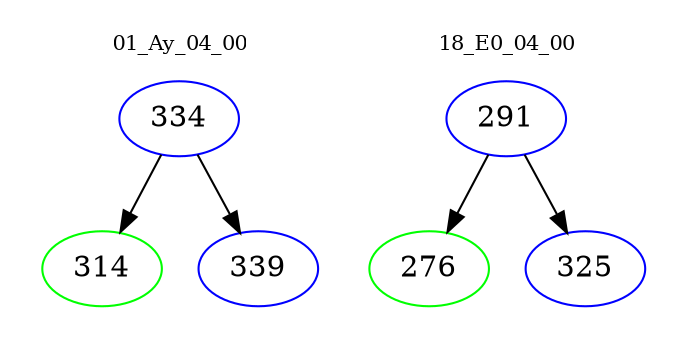 digraph{
subgraph cluster_0 {
color = white
label = "01_Ay_04_00";
fontsize=10;
T0_334 [label="334", color="blue"]
T0_334 -> T0_314 [color="black"]
T0_314 [label="314", color="green"]
T0_334 -> T0_339 [color="black"]
T0_339 [label="339", color="blue"]
}
subgraph cluster_1 {
color = white
label = "18_E0_04_00";
fontsize=10;
T1_291 [label="291", color="blue"]
T1_291 -> T1_276 [color="black"]
T1_276 [label="276", color="green"]
T1_291 -> T1_325 [color="black"]
T1_325 [label="325", color="blue"]
}
}
